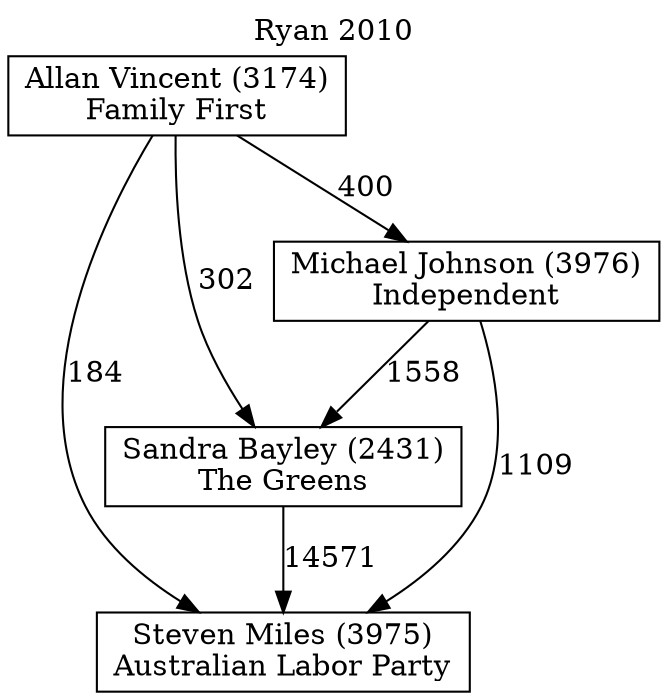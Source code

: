// House preference flow
digraph "Steven Miles (3975)_Ryan_2010" {
	graph [label="Ryan 2010" labelloc=t mclimit=10]
	node [shape=box]
	"Steven Miles (3975)" [label="Steven Miles (3975)
Australian Labor Party"]
	"Sandra Bayley (2431)" [label="Sandra Bayley (2431)
The Greens"]
	"Michael Johnson (3976)" [label="Michael Johnson (3976)
Independent"]
	"Allan Vincent (3174)" [label="Allan Vincent (3174)
Family First"]
	"Sandra Bayley (2431)" -> "Steven Miles (3975)" [label=14571]
	"Michael Johnson (3976)" -> "Sandra Bayley (2431)" [label=1558]
	"Allan Vincent (3174)" -> "Michael Johnson (3976)" [label=400]
	"Michael Johnson (3976)" -> "Steven Miles (3975)" [label=1109]
	"Allan Vincent (3174)" -> "Steven Miles (3975)" [label=184]
	"Allan Vincent (3174)" -> "Sandra Bayley (2431)" [label=302]
}
